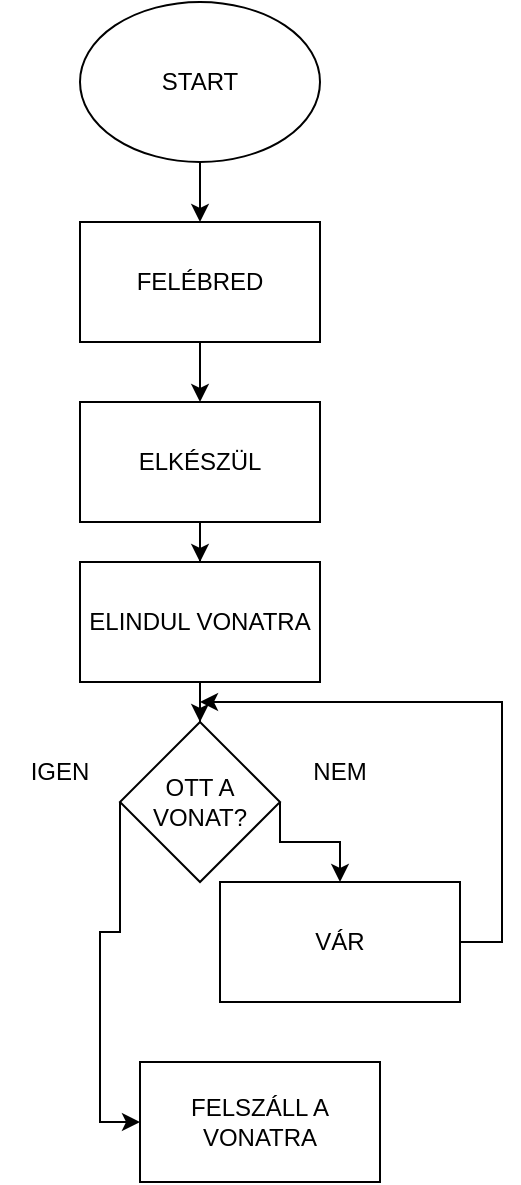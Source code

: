 <mxfile version="21.8.2" type="device">
  <diagram name="Page-1" id="Q1oZzmspgY8P_ZogZRCK">
    <mxGraphModel dx="1036" dy="614" grid="1" gridSize="10" guides="1" tooltips="1" connect="1" arrows="1" fold="1" page="1" pageScale="1" pageWidth="850" pageHeight="1100" math="0" shadow="0">
      <root>
        <mxCell id="0" />
        <mxCell id="1" parent="0" />
        <mxCell id="OLl6x62dJNjv0GZ0uyD0-4" value="" style="edgeStyle=orthogonalEdgeStyle;rounded=0;orthogonalLoop=1;jettySize=auto;html=1;" parent="1" source="OLl6x62dJNjv0GZ0uyD0-1" target="OLl6x62dJNjv0GZ0uyD0-3" edge="1">
          <mxGeometry relative="1" as="geometry" />
        </mxCell>
        <mxCell id="OLl6x62dJNjv0GZ0uyD0-1" value="START" style="ellipse;whiteSpace=wrap;html=1;" parent="1" vertex="1">
          <mxGeometry x="360" y="10" width="120" height="80" as="geometry" />
        </mxCell>
        <mxCell id="OLl6x62dJNjv0GZ0uyD0-6" value="" style="edgeStyle=orthogonalEdgeStyle;rounded=0;orthogonalLoop=1;jettySize=auto;html=1;" parent="1" source="OLl6x62dJNjv0GZ0uyD0-3" target="OLl6x62dJNjv0GZ0uyD0-5" edge="1">
          <mxGeometry relative="1" as="geometry" />
        </mxCell>
        <mxCell id="OLl6x62dJNjv0GZ0uyD0-3" value="FELÉBRED" style="whiteSpace=wrap;html=1;" parent="1" vertex="1">
          <mxGeometry x="360" y="120" width="120" height="60" as="geometry" />
        </mxCell>
        <mxCell id="OLl6x62dJNjv0GZ0uyD0-8" value="" style="edgeStyle=orthogonalEdgeStyle;rounded=0;orthogonalLoop=1;jettySize=auto;html=1;" parent="1" source="OLl6x62dJNjv0GZ0uyD0-5" target="OLl6x62dJNjv0GZ0uyD0-7" edge="1">
          <mxGeometry relative="1" as="geometry" />
        </mxCell>
        <mxCell id="OLl6x62dJNjv0GZ0uyD0-5" value="ELKÉSZÜL" style="whiteSpace=wrap;html=1;" parent="1" vertex="1">
          <mxGeometry x="360" y="210" width="120" height="60" as="geometry" />
        </mxCell>
        <mxCell id="OLl6x62dJNjv0GZ0uyD0-10" value="" style="edgeStyle=orthogonalEdgeStyle;rounded=0;orthogonalLoop=1;jettySize=auto;html=1;" parent="1" source="OLl6x62dJNjv0GZ0uyD0-7" target="OLl6x62dJNjv0GZ0uyD0-9" edge="1">
          <mxGeometry relative="1" as="geometry" />
        </mxCell>
        <mxCell id="OLl6x62dJNjv0GZ0uyD0-7" value="ELINDUL VONATRA" style="whiteSpace=wrap;html=1;" parent="1" vertex="1">
          <mxGeometry x="360" y="290" width="120" height="60" as="geometry" />
        </mxCell>
        <mxCell id="OLl6x62dJNjv0GZ0uyD0-9" value="OTT A VONAT?" style="rhombus;whiteSpace=wrap;html=1;" parent="1" vertex="1">
          <mxGeometry x="380" y="370" width="80" height="80" as="geometry" />
        </mxCell>
        <mxCell id="OLl6x62dJNjv0GZ0uyD0-17" value="IGEN" style="text;html=1;strokeColor=none;fillColor=none;align=center;verticalAlign=middle;whiteSpace=wrap;rounded=0;" parent="1" vertex="1">
          <mxGeometry x="320" y="380" width="60" height="30" as="geometry" />
        </mxCell>
        <mxCell id="OLl6x62dJNjv0GZ0uyD0-22" style="edgeStyle=orthogonalEdgeStyle;rounded=0;orthogonalLoop=1;jettySize=auto;html=1;exitX=0;exitY=1;exitDx=0;exitDy=0;entryX=0.5;entryY=0;entryDx=0;entryDy=0;" parent="1" source="OLl6x62dJNjv0GZ0uyD0-18" target="OLl6x62dJNjv0GZ0uyD0-21" edge="1">
          <mxGeometry relative="1" as="geometry" />
        </mxCell>
        <mxCell id="OLl6x62dJNjv0GZ0uyD0-18" value="NEM" style="text;html=1;strokeColor=none;fillColor=none;align=center;verticalAlign=middle;whiteSpace=wrap;rounded=0;" parent="1" vertex="1">
          <mxGeometry x="460" y="380" width="60" height="30" as="geometry" />
        </mxCell>
        <mxCell id="OLl6x62dJNjv0GZ0uyD0-19" value="FELSZÁLL A VONATRA" style="rounded=0;whiteSpace=wrap;html=1;" parent="1" vertex="1">
          <mxGeometry x="390" y="540" width="120" height="60" as="geometry" />
        </mxCell>
        <mxCell id="OLl6x62dJNjv0GZ0uyD0-24" style="edgeStyle=orthogonalEdgeStyle;rounded=0;orthogonalLoop=1;jettySize=auto;html=1;" parent="1" source="OLl6x62dJNjv0GZ0uyD0-21" edge="1">
          <mxGeometry relative="1" as="geometry">
            <mxPoint x="420" y="360" as="targetPoint" />
            <Array as="points">
              <mxPoint x="571" y="480" />
            </Array>
          </mxGeometry>
        </mxCell>
        <mxCell id="OLl6x62dJNjv0GZ0uyD0-21" value="VÁR" style="rounded=0;whiteSpace=wrap;html=1;" parent="1" vertex="1">
          <mxGeometry x="430" y="450" width="120" height="60" as="geometry" />
        </mxCell>
        <mxCell id="OLl6x62dJNjv0GZ0uyD0-25" style="edgeStyle=orthogonalEdgeStyle;rounded=0;orthogonalLoop=1;jettySize=auto;html=1;exitX=1;exitY=1;exitDx=0;exitDy=0;entryX=0;entryY=0.5;entryDx=0;entryDy=0;" parent="1" source="OLl6x62dJNjv0GZ0uyD0-17" target="OLl6x62dJNjv0GZ0uyD0-19" edge="1">
          <mxGeometry relative="1" as="geometry">
            <mxPoint x="360" y="570" as="targetPoint" />
          </mxGeometry>
        </mxCell>
      </root>
    </mxGraphModel>
  </diagram>
</mxfile>
